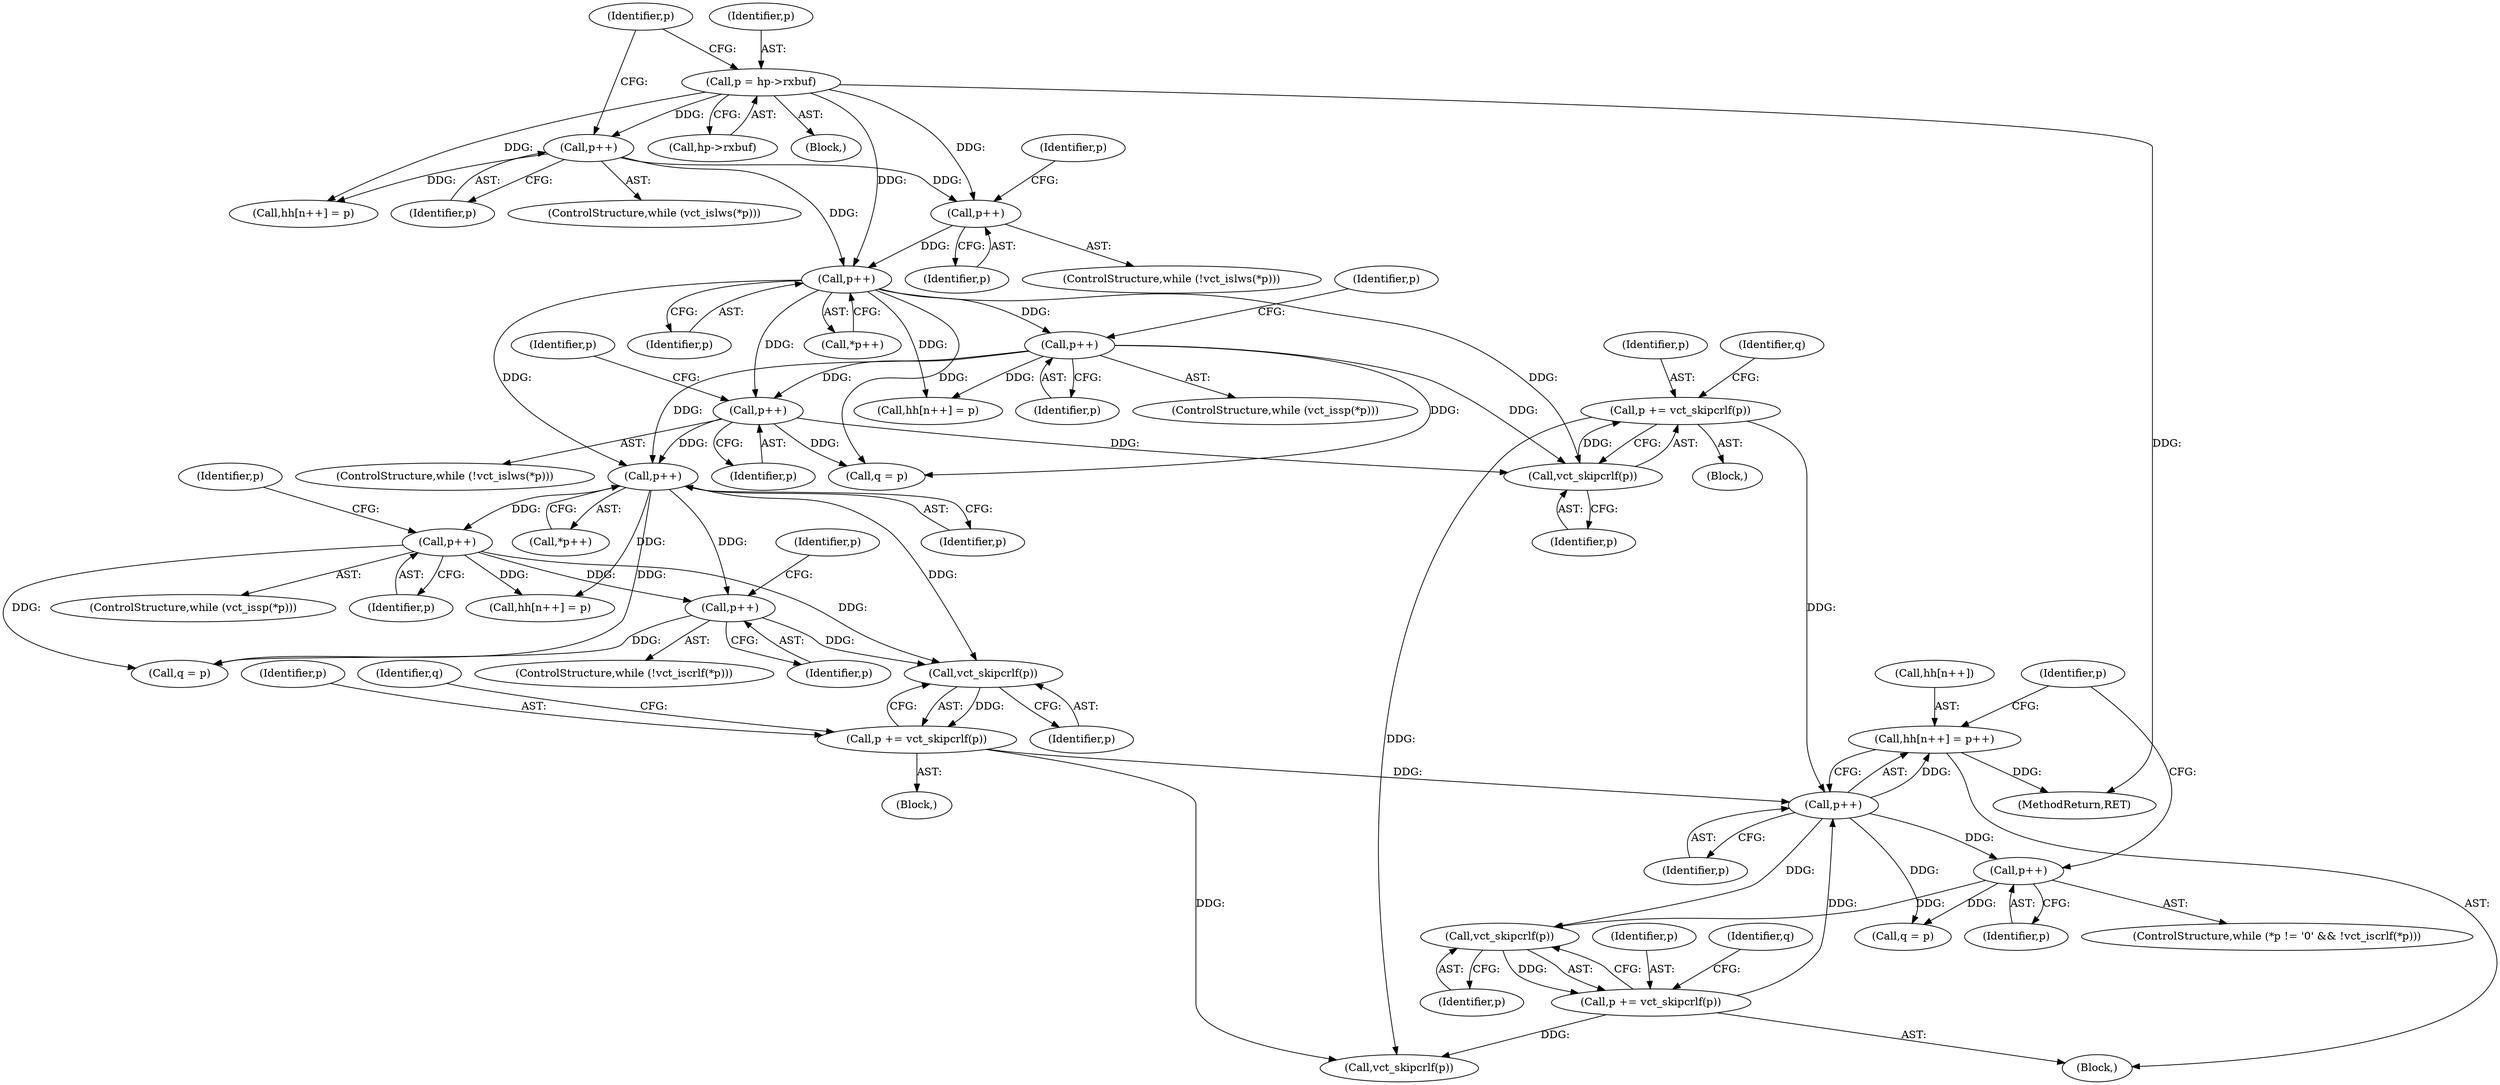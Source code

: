 digraph "0_Varnish-Cache_85e8468bec9416bd7e16b0d80cb820ecd2b330c3_2@array" {
"1000289" [label="(Call,hh[n++] = p++)"];
"1000294" [label="(Call,p++)"];
"1000311" [label="(Call,p += vct_skipcrlf(p))"];
"1000313" [label="(Call,vct_skipcrlf(p))"];
"1000306" [label="(Call,p++)"];
"1000225" [label="(Call,p += vct_skipcrlf(p))"];
"1000227" [label="(Call,vct_skipcrlf(p))"];
"1000209" [label="(Call,p++)"];
"1000184" [label="(Call,p++)"];
"1000175" [label="(Call,p++)"];
"1000153" [label="(Call,p = hp->rxbuf)"];
"1000162" [label="(Call,p++)"];
"1000191" [label="(Call,p++)"];
"1000262" [label="(Call,p += vct_skipcrlf(p))"];
"1000264" [label="(Call,vct_skipcrlf(p))"];
"1000257" [label="(Call,p++)"];
"1000237" [label="(Call,p++)"];
"1000244" [label="(Call,p++)"];
"1000312" [label="(Identifier,p)"];
"1000183" [label="(Call,*p++)"];
"1000155" [label="(Call,hp->rxbuf)"];
"1000236" [label="(Call,*p++)"];
"1000174" [label="(Identifier,p)"];
"1000246" [label="(Call,hh[n++] = p)"];
"1000296" [label="(ControlStructure,while (*p != '\0' && !vct_iscrlf(*p)))"];
"1000176" [label="(Identifier,p)"];
"1000264" [label="(Call,vct_skipcrlf(p))"];
"1000190" [label="(Identifier,p)"];
"1000257" [label="(Call,p++)"];
"1000191" [label="(Call,p++)"];
"1000258" [label="(Identifier,p)"];
"1000313" [label="(Call,vct_skipcrlf(p))"];
"1000210" [label="(Identifier,p)"];
"1000300" [label="(Identifier,p)"];
"1000252" [label="(ControlStructure,while (!vct_iscrlf(*p)))"];
"1000262" [label="(Call,p += vct_skipcrlf(p))"];
"1000108" [label="(Block,)"];
"1000158" [label="(ControlStructure,while (vct_islws(*p)))"];
"1000314" [label="(Identifier,p)"];
"1000161" [label="(Identifier,p)"];
"1000240" [label="(ControlStructure,while (vct_issp(*p)))"];
"1000225" [label="(Call,p += vct_skipcrlf(p))"];
"1000359" [label="(MethodReturn,RET)"];
"1000204" [label="(ControlStructure,while (!vct_islws(*p)))"];
"1000175" [label="(Call,p++)"];
"1000164" [label="(Call,hh[n++] = p)"];
"1000192" [label="(Identifier,p)"];
"1000162" [label="(Call,p++)"];
"1000185" [label="(Identifier,p)"];
"1000244" [label="(Call,p++)"];
"1000187" [label="(ControlStructure,while (vct_issp(*p)))"];
"1000243" [label="(Identifier,p)"];
"1000215" [label="(Block,)"];
"1000237" [label="(Call,p++)"];
"1000222" [label="(Call,q = p)"];
"1000198" [label="(Call,hh[n++] = p)"];
"1000184" [label="(Call,p++)"];
"1000153" [label="(Call,p = hp->rxbuf)"];
"1000279" [label="(Block,)"];
"1000231" [label="(Identifier,q)"];
"1000265" [label="(Identifier,p)"];
"1000263" [label="(Identifier,p)"];
"1000294" [label="(Call,p++)"];
"1000227" [label="(Call,vct_skipcrlf(p))"];
"1000256" [label="(Identifier,p)"];
"1000163" [label="(Identifier,p)"];
"1000208" [label="(Identifier,p)"];
"1000245" [label="(Identifier,p)"];
"1000228" [label="(Identifier,p)"];
"1000170" [label="(ControlStructure,while (!vct_islws(*p)))"];
"1000307" [label="(Identifier,p)"];
"1000308" [label="(Call,q = p)"];
"1000234" [label="(Block,)"];
"1000306" [label="(Call,p++)"];
"1000209" [label="(Call,p++)"];
"1000289" [label="(Call,hh[n++] = p++)"];
"1000317" [label="(Identifier,q)"];
"1000259" [label="(Call,q = p)"];
"1000321" [label="(Call,vct_skipcrlf(p))"];
"1000268" [label="(Identifier,q)"];
"1000154" [label="(Identifier,p)"];
"1000238" [label="(Identifier,p)"];
"1000226" [label="(Identifier,p)"];
"1000311" [label="(Call,p += vct_skipcrlf(p))"];
"1000295" [label="(Identifier,p)"];
"1000290" [label="(Call,hh[n++])"];
"1000289" -> "1000279"  [label="AST: "];
"1000289" -> "1000294"  [label="CFG: "];
"1000290" -> "1000289"  [label="AST: "];
"1000294" -> "1000289"  [label="AST: "];
"1000300" -> "1000289"  [label="CFG: "];
"1000289" -> "1000359"  [label="DDG: "];
"1000294" -> "1000289"  [label="DDG: "];
"1000294" -> "1000295"  [label="CFG: "];
"1000295" -> "1000294"  [label="AST: "];
"1000311" -> "1000294"  [label="DDG: "];
"1000225" -> "1000294"  [label="DDG: "];
"1000262" -> "1000294"  [label="DDG: "];
"1000294" -> "1000306"  [label="DDG: "];
"1000294" -> "1000308"  [label="DDG: "];
"1000294" -> "1000313"  [label="DDG: "];
"1000311" -> "1000279"  [label="AST: "];
"1000311" -> "1000313"  [label="CFG: "];
"1000312" -> "1000311"  [label="AST: "];
"1000313" -> "1000311"  [label="AST: "];
"1000317" -> "1000311"  [label="CFG: "];
"1000313" -> "1000311"  [label="DDG: "];
"1000311" -> "1000321"  [label="DDG: "];
"1000313" -> "1000314"  [label="CFG: "];
"1000314" -> "1000313"  [label="AST: "];
"1000306" -> "1000313"  [label="DDG: "];
"1000306" -> "1000296"  [label="AST: "];
"1000306" -> "1000307"  [label="CFG: "];
"1000307" -> "1000306"  [label="AST: "];
"1000300" -> "1000306"  [label="CFG: "];
"1000306" -> "1000308"  [label="DDG: "];
"1000225" -> "1000215"  [label="AST: "];
"1000225" -> "1000227"  [label="CFG: "];
"1000226" -> "1000225"  [label="AST: "];
"1000227" -> "1000225"  [label="AST: "];
"1000231" -> "1000225"  [label="CFG: "];
"1000227" -> "1000225"  [label="DDG: "];
"1000225" -> "1000321"  [label="DDG: "];
"1000227" -> "1000228"  [label="CFG: "];
"1000228" -> "1000227"  [label="AST: "];
"1000209" -> "1000227"  [label="DDG: "];
"1000184" -> "1000227"  [label="DDG: "];
"1000191" -> "1000227"  [label="DDG: "];
"1000209" -> "1000204"  [label="AST: "];
"1000209" -> "1000210"  [label="CFG: "];
"1000210" -> "1000209"  [label="AST: "];
"1000208" -> "1000209"  [label="CFG: "];
"1000184" -> "1000209"  [label="DDG: "];
"1000191" -> "1000209"  [label="DDG: "];
"1000209" -> "1000222"  [label="DDG: "];
"1000209" -> "1000237"  [label="DDG: "];
"1000184" -> "1000183"  [label="AST: "];
"1000184" -> "1000185"  [label="CFG: "];
"1000185" -> "1000184"  [label="AST: "];
"1000183" -> "1000184"  [label="CFG: "];
"1000175" -> "1000184"  [label="DDG: "];
"1000153" -> "1000184"  [label="DDG: "];
"1000162" -> "1000184"  [label="DDG: "];
"1000184" -> "1000191"  [label="DDG: "];
"1000184" -> "1000198"  [label="DDG: "];
"1000184" -> "1000222"  [label="DDG: "];
"1000184" -> "1000237"  [label="DDG: "];
"1000175" -> "1000170"  [label="AST: "];
"1000175" -> "1000176"  [label="CFG: "];
"1000176" -> "1000175"  [label="AST: "];
"1000174" -> "1000175"  [label="CFG: "];
"1000153" -> "1000175"  [label="DDG: "];
"1000162" -> "1000175"  [label="DDG: "];
"1000153" -> "1000108"  [label="AST: "];
"1000153" -> "1000155"  [label="CFG: "];
"1000154" -> "1000153"  [label="AST: "];
"1000155" -> "1000153"  [label="AST: "];
"1000161" -> "1000153"  [label="CFG: "];
"1000153" -> "1000359"  [label="DDG: "];
"1000153" -> "1000162"  [label="DDG: "];
"1000153" -> "1000164"  [label="DDG: "];
"1000162" -> "1000158"  [label="AST: "];
"1000162" -> "1000163"  [label="CFG: "];
"1000163" -> "1000162"  [label="AST: "];
"1000161" -> "1000162"  [label="CFG: "];
"1000162" -> "1000164"  [label="DDG: "];
"1000191" -> "1000187"  [label="AST: "];
"1000191" -> "1000192"  [label="CFG: "];
"1000192" -> "1000191"  [label="AST: "];
"1000190" -> "1000191"  [label="CFG: "];
"1000191" -> "1000198"  [label="DDG: "];
"1000191" -> "1000222"  [label="DDG: "];
"1000191" -> "1000237"  [label="DDG: "];
"1000262" -> "1000234"  [label="AST: "];
"1000262" -> "1000264"  [label="CFG: "];
"1000263" -> "1000262"  [label="AST: "];
"1000264" -> "1000262"  [label="AST: "];
"1000268" -> "1000262"  [label="CFG: "];
"1000264" -> "1000262"  [label="DDG: "];
"1000262" -> "1000321"  [label="DDG: "];
"1000264" -> "1000265"  [label="CFG: "];
"1000265" -> "1000264"  [label="AST: "];
"1000257" -> "1000264"  [label="DDG: "];
"1000237" -> "1000264"  [label="DDG: "];
"1000244" -> "1000264"  [label="DDG: "];
"1000257" -> "1000252"  [label="AST: "];
"1000257" -> "1000258"  [label="CFG: "];
"1000258" -> "1000257"  [label="AST: "];
"1000256" -> "1000257"  [label="CFG: "];
"1000237" -> "1000257"  [label="DDG: "];
"1000244" -> "1000257"  [label="DDG: "];
"1000257" -> "1000259"  [label="DDG: "];
"1000237" -> "1000236"  [label="AST: "];
"1000237" -> "1000238"  [label="CFG: "];
"1000238" -> "1000237"  [label="AST: "];
"1000236" -> "1000237"  [label="CFG: "];
"1000237" -> "1000244"  [label="DDG: "];
"1000237" -> "1000246"  [label="DDG: "];
"1000237" -> "1000259"  [label="DDG: "];
"1000244" -> "1000240"  [label="AST: "];
"1000244" -> "1000245"  [label="CFG: "];
"1000245" -> "1000244"  [label="AST: "];
"1000243" -> "1000244"  [label="CFG: "];
"1000244" -> "1000246"  [label="DDG: "];
"1000244" -> "1000259"  [label="DDG: "];
}
